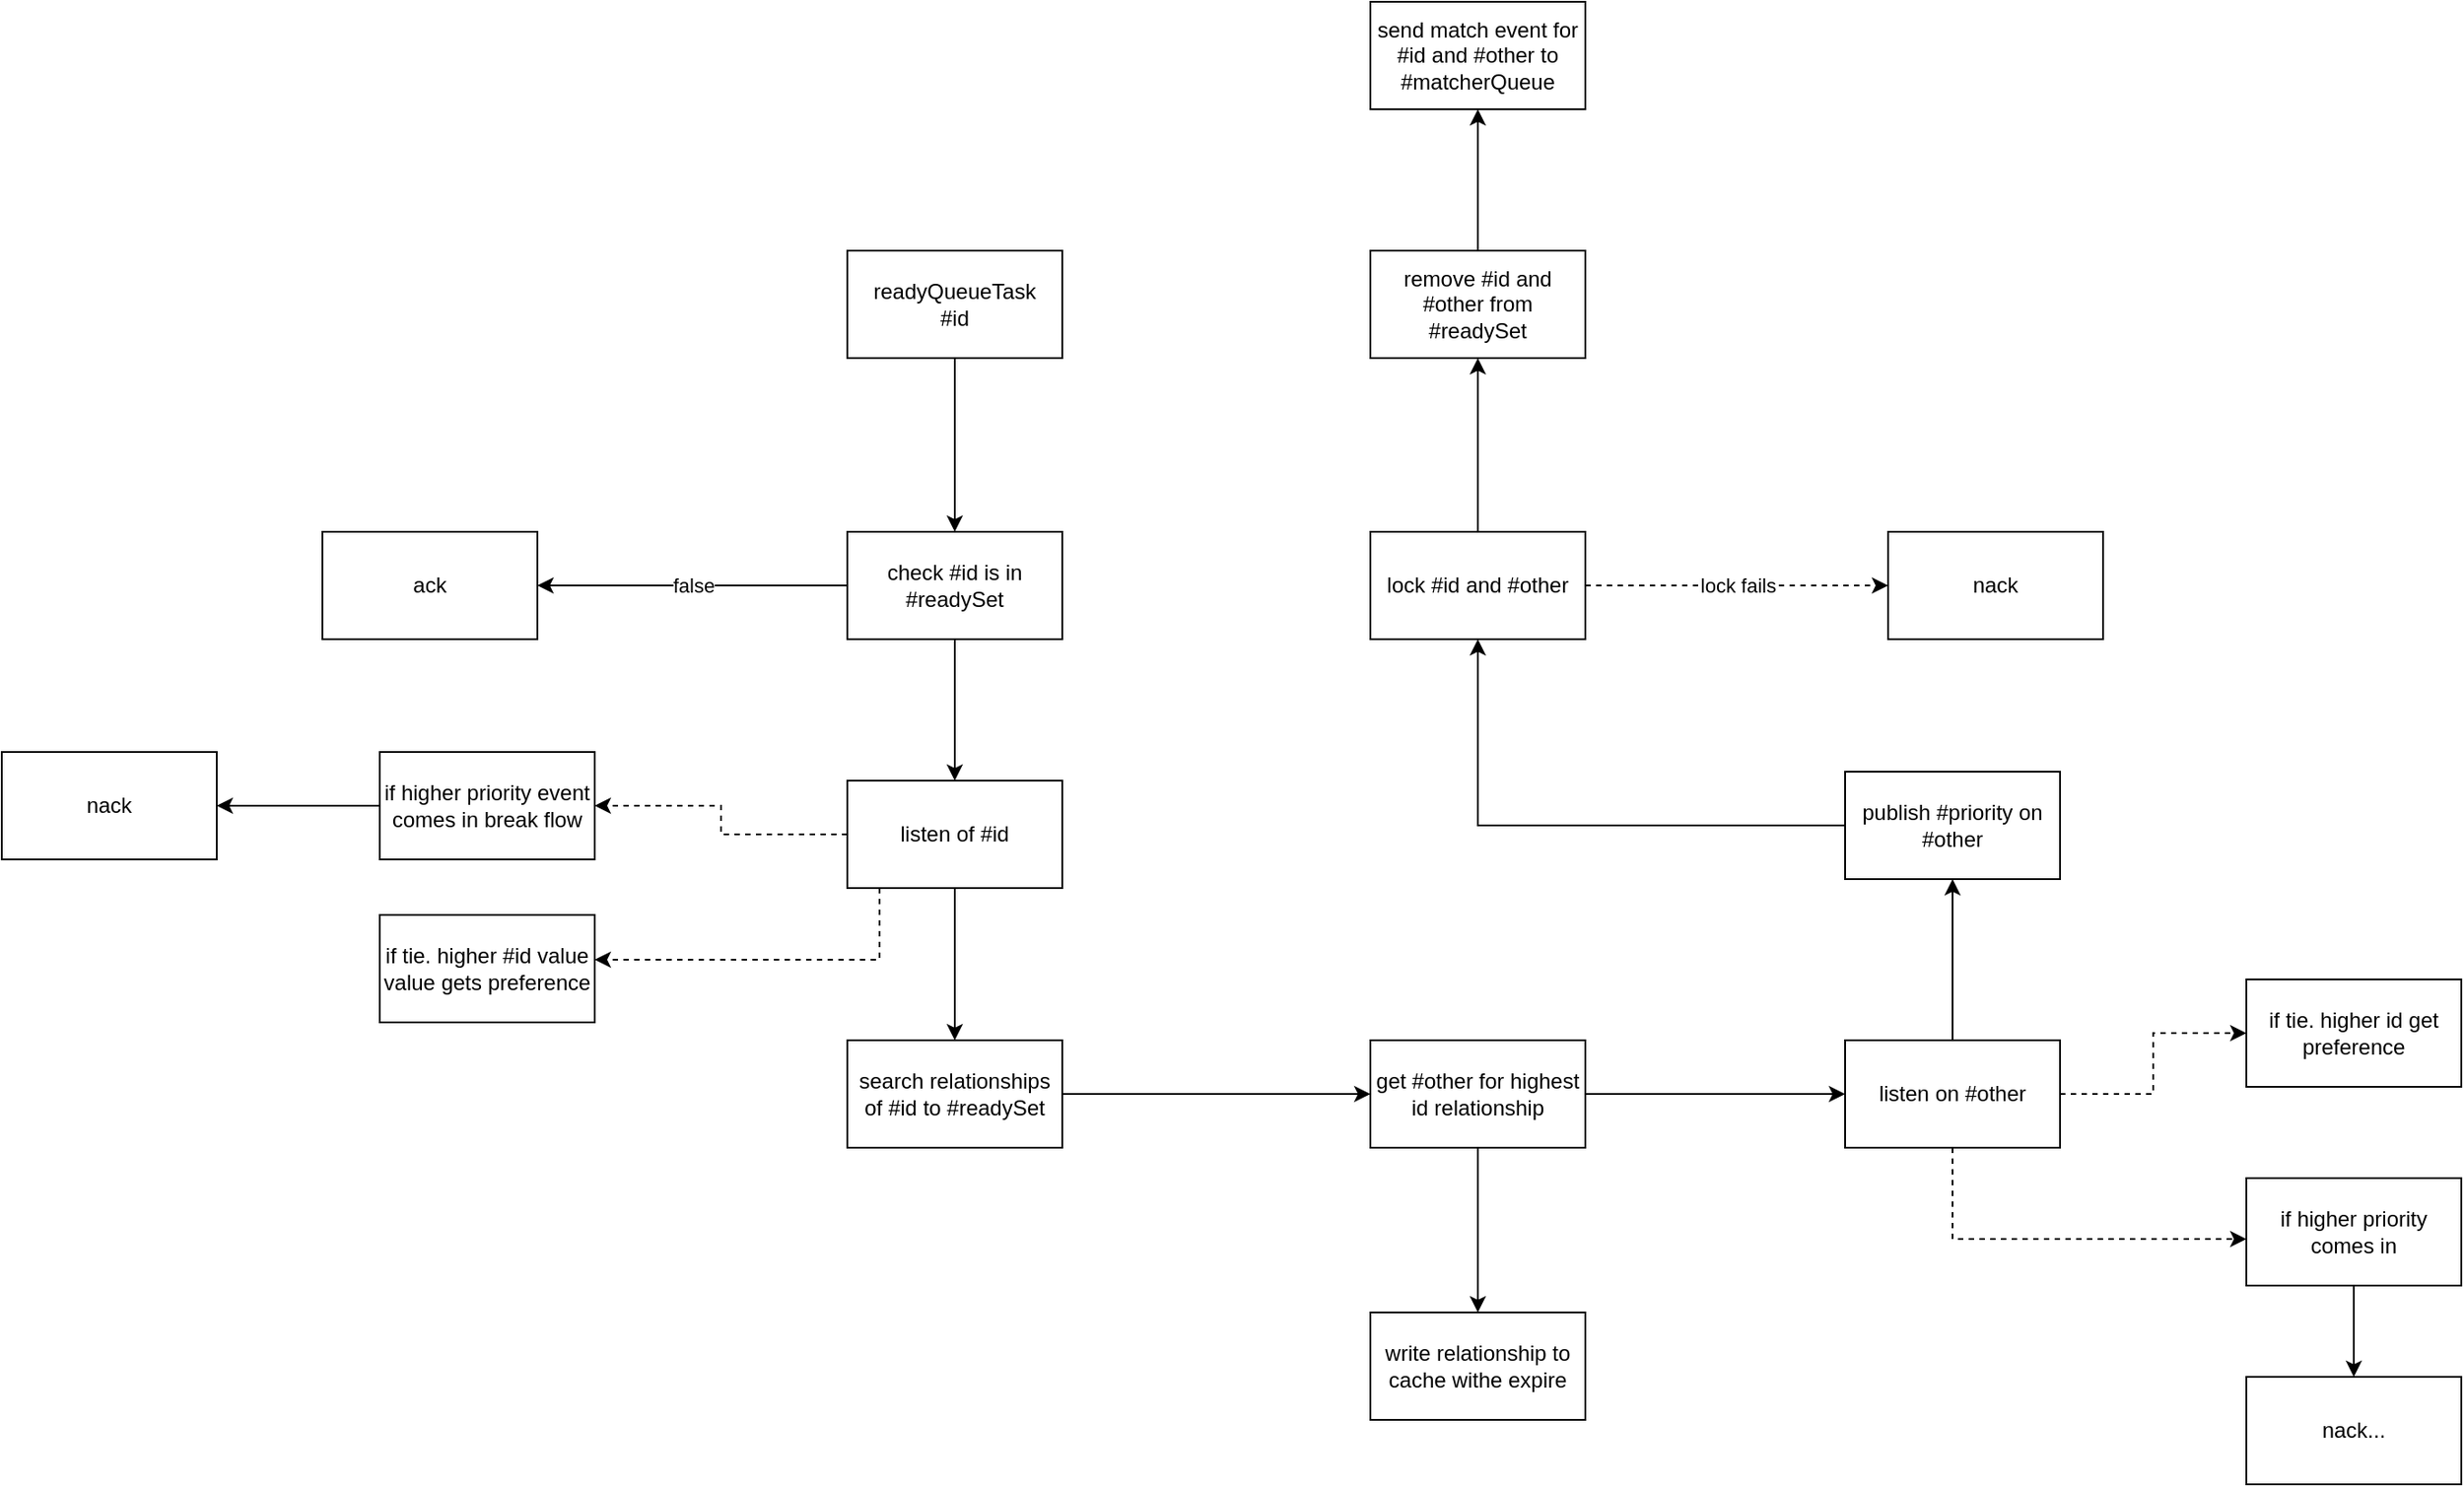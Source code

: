 <mxfile version="20.8.16" type="device"><diagram name="Page-1" id="Q6reIVscnHUJyhCGfdHe"><mxGraphModel dx="2190" dy="986" grid="0" gridSize="10" guides="1" tooltips="1" connect="1" arrows="1" fold="1" page="0" pageScale="1" pageWidth="850" pageHeight="1100" math="0" shadow="0"><root><mxCell id="0"/><mxCell id="1" parent="0"/><mxCell id="76TPjEIhWuSXCrwOgqnM-6" style="edgeStyle=orthogonalEdgeStyle;rounded=0;orthogonalLoop=1;jettySize=auto;html=1;" edge="1" parent="1" source="76TPjEIhWuSXCrwOgqnM-2" target="76TPjEIhWuSXCrwOgqnM-5"><mxGeometry relative="1" as="geometry"/></mxCell><mxCell id="76TPjEIhWuSXCrwOgqnM-2" value="readyQueueTask&lt;br&gt;#id" style="rounded=0;whiteSpace=wrap;html=1;" vertex="1" parent="1"><mxGeometry x="191" y="182" width="120" height="60" as="geometry"/></mxCell><mxCell id="76TPjEIhWuSXCrwOgqnM-11" style="edgeStyle=orthogonalEdgeStyle;rounded=0;orthogonalLoop=1;jettySize=auto;html=1;" edge="1" parent="1" source="76TPjEIhWuSXCrwOgqnM-3" target="76TPjEIhWuSXCrwOgqnM-10"><mxGeometry relative="1" as="geometry"/></mxCell><mxCell id="76TPjEIhWuSXCrwOgqnM-21" style="edgeStyle=orthogonalEdgeStyle;rounded=0;orthogonalLoop=1;jettySize=auto;html=1;dashed=1;" edge="1" parent="1" source="76TPjEIhWuSXCrwOgqnM-3" target="76TPjEIhWuSXCrwOgqnM-22"><mxGeometry relative="1" as="geometry"><mxPoint x="86.111" y="508" as="targetPoint"/></mxGeometry></mxCell><mxCell id="76TPjEIhWuSXCrwOgqnM-41" style="edgeStyle=orthogonalEdgeStyle;rounded=0;orthogonalLoop=1;jettySize=auto;html=1;dashed=1;" edge="1" parent="1" source="76TPjEIhWuSXCrwOgqnM-3" target="76TPjEIhWuSXCrwOgqnM-40"><mxGeometry relative="1" as="geometry"><Array as="points"><mxPoint x="209" y="578"/></Array></mxGeometry></mxCell><mxCell id="76TPjEIhWuSXCrwOgqnM-3" value="listen of #id" style="rounded=0;whiteSpace=wrap;html=1;" vertex="1" parent="1"><mxGeometry x="191" y="478" width="120" height="60" as="geometry"/></mxCell><mxCell id="76TPjEIhWuSXCrwOgqnM-7" style="edgeStyle=orthogonalEdgeStyle;rounded=0;orthogonalLoop=1;jettySize=auto;html=1;" edge="1" parent="1" source="76TPjEIhWuSXCrwOgqnM-5" target="76TPjEIhWuSXCrwOgqnM-3"><mxGeometry relative="1" as="geometry"/></mxCell><mxCell id="76TPjEIhWuSXCrwOgqnM-9" value="false" style="edgeStyle=orthogonalEdgeStyle;rounded=0;orthogonalLoop=1;jettySize=auto;html=1;" edge="1" parent="1" source="76TPjEIhWuSXCrwOgqnM-5" target="76TPjEIhWuSXCrwOgqnM-8"><mxGeometry relative="1" as="geometry"/></mxCell><mxCell id="76TPjEIhWuSXCrwOgqnM-5" value="check #id is in #readySet" style="rounded=0;whiteSpace=wrap;html=1;" vertex="1" parent="1"><mxGeometry x="191" y="339" width="120" height="60" as="geometry"/></mxCell><mxCell id="76TPjEIhWuSXCrwOgqnM-8" value="ack" style="rounded=0;whiteSpace=wrap;html=1;" vertex="1" parent="1"><mxGeometry x="-102" y="339" width="120" height="60" as="geometry"/></mxCell><mxCell id="76TPjEIhWuSXCrwOgqnM-13" style="edgeStyle=orthogonalEdgeStyle;rounded=0;orthogonalLoop=1;jettySize=auto;html=1;" edge="1" parent="1" source="76TPjEIhWuSXCrwOgqnM-10" target="76TPjEIhWuSXCrwOgqnM-14"><mxGeometry relative="1" as="geometry"><mxPoint x="478.111" y="653" as="targetPoint"/></mxGeometry></mxCell><mxCell id="76TPjEIhWuSXCrwOgqnM-10" value="search relationships of #id to #readySet" style="rounded=0;whiteSpace=wrap;html=1;" vertex="1" parent="1"><mxGeometry x="191" y="623" width="120" height="60" as="geometry"/></mxCell><mxCell id="76TPjEIhWuSXCrwOgqnM-25" style="edgeStyle=orthogonalEdgeStyle;rounded=0;orthogonalLoop=1;jettySize=auto;html=1;entryX=0;entryY=0.5;entryDx=0;entryDy=0;" edge="1" parent="1" source="76TPjEIhWuSXCrwOgqnM-14" target="76TPjEIhWuSXCrwOgqnM-24"><mxGeometry relative="1" as="geometry"/></mxCell><mxCell id="76TPjEIhWuSXCrwOgqnM-39" style="edgeStyle=orthogonalEdgeStyle;rounded=0;orthogonalLoop=1;jettySize=auto;html=1;" edge="1" parent="1" source="76TPjEIhWuSXCrwOgqnM-14" target="76TPjEIhWuSXCrwOgqnM-38"><mxGeometry relative="1" as="geometry"/></mxCell><mxCell id="76TPjEIhWuSXCrwOgqnM-14" value="get #other for highest id relationship" style="rounded=0;whiteSpace=wrap;html=1;" vertex="1" parent="1"><mxGeometry x="483" y="623" width="120" height="60" as="geometry"/></mxCell><mxCell id="76TPjEIhWuSXCrwOgqnM-18" style="edgeStyle=orthogonalEdgeStyle;rounded=0;orthogonalLoop=1;jettySize=auto;html=1;" edge="1" parent="1" source="76TPjEIhWuSXCrwOgqnM-15" target="76TPjEIhWuSXCrwOgqnM-17"><mxGeometry relative="1" as="geometry"/></mxCell><mxCell id="76TPjEIhWuSXCrwOgqnM-46" value="lock fails" style="edgeStyle=orthogonalEdgeStyle;rounded=0;orthogonalLoop=1;jettySize=auto;html=1;dashed=1;" edge="1" parent="1" source="76TPjEIhWuSXCrwOgqnM-15" target="76TPjEIhWuSXCrwOgqnM-45"><mxGeometry relative="1" as="geometry"/></mxCell><mxCell id="76TPjEIhWuSXCrwOgqnM-15" value="lock #id and #other" style="rounded=0;whiteSpace=wrap;html=1;" vertex="1" parent="1"><mxGeometry x="483" y="339" width="120" height="60" as="geometry"/></mxCell><mxCell id="76TPjEIhWuSXCrwOgqnM-20" style="edgeStyle=orthogonalEdgeStyle;rounded=0;orthogonalLoop=1;jettySize=auto;html=1;entryX=0.5;entryY=1;entryDx=0;entryDy=0;" edge="1" parent="1" source="76TPjEIhWuSXCrwOgqnM-17" target="76TPjEIhWuSXCrwOgqnM-19"><mxGeometry relative="1" as="geometry"/></mxCell><mxCell id="76TPjEIhWuSXCrwOgqnM-17" value="remove #id and #other from #readySet" style="rounded=0;whiteSpace=wrap;html=1;" vertex="1" parent="1"><mxGeometry x="483" y="182" width="120" height="60" as="geometry"/></mxCell><mxCell id="76TPjEIhWuSXCrwOgqnM-19" value="send match event for #id and #other to #matcherQueue" style="rounded=0;whiteSpace=wrap;html=1;" vertex="1" parent="1"><mxGeometry x="483" y="43" width="120" height="60" as="geometry"/></mxCell><mxCell id="76TPjEIhWuSXCrwOgqnM-30" style="edgeStyle=orthogonalEdgeStyle;rounded=0;orthogonalLoop=1;jettySize=auto;html=1;" edge="1" parent="1" source="76TPjEIhWuSXCrwOgqnM-22"><mxGeometry relative="1" as="geometry"><mxPoint x="-161" y="492" as="targetPoint"/></mxGeometry></mxCell><mxCell id="76TPjEIhWuSXCrwOgqnM-22" value="if higher priority event comes in break flow" style="rounded=0;whiteSpace=wrap;html=1;" vertex="1" parent="1"><mxGeometry x="-70" y="462" width="120" height="60" as="geometry"/></mxCell><mxCell id="76TPjEIhWuSXCrwOgqnM-28" style="edgeStyle=orthogonalEdgeStyle;rounded=0;orthogonalLoop=1;jettySize=auto;html=1;" edge="1" parent="1" source="76TPjEIhWuSXCrwOgqnM-24" target="76TPjEIhWuSXCrwOgqnM-27"><mxGeometry relative="1" as="geometry"/></mxCell><mxCell id="76TPjEIhWuSXCrwOgqnM-42" style="edgeStyle=orthogonalEdgeStyle;rounded=0;orthogonalLoop=1;jettySize=auto;html=1;dashed=1;" edge="1" parent="1" source="76TPjEIhWuSXCrwOgqnM-24" target="76TPjEIhWuSXCrwOgqnM-33"><mxGeometry relative="1" as="geometry"><Array as="points"><mxPoint x="808" y="734"/></Array></mxGeometry></mxCell><mxCell id="76TPjEIhWuSXCrwOgqnM-44" style="edgeStyle=orthogonalEdgeStyle;rounded=0;orthogonalLoop=1;jettySize=auto;html=1;dashed=1;" edge="1" parent="1" source="76TPjEIhWuSXCrwOgqnM-24" target="76TPjEIhWuSXCrwOgqnM-43"><mxGeometry relative="1" as="geometry"/></mxCell><mxCell id="76TPjEIhWuSXCrwOgqnM-24" value="listen on #other" style="rounded=0;whiteSpace=wrap;html=1;" vertex="1" parent="1"><mxGeometry x="748" y="623" width="120" height="60" as="geometry"/></mxCell><mxCell id="76TPjEIhWuSXCrwOgqnM-29" style="edgeStyle=orthogonalEdgeStyle;rounded=0;orthogonalLoop=1;jettySize=auto;html=1;" edge="1" parent="1" source="76TPjEIhWuSXCrwOgqnM-27" target="76TPjEIhWuSXCrwOgqnM-15"><mxGeometry relative="1" as="geometry"/></mxCell><mxCell id="76TPjEIhWuSXCrwOgqnM-27" value="publish #priority on #other" style="rounded=0;whiteSpace=wrap;html=1;" vertex="1" parent="1"><mxGeometry x="748" y="473" width="120" height="60" as="geometry"/></mxCell><mxCell id="76TPjEIhWuSXCrwOgqnM-34" style="edgeStyle=orthogonalEdgeStyle;rounded=0;orthogonalLoop=1;jettySize=auto;html=1;" edge="1" parent="1" source="76TPjEIhWuSXCrwOgqnM-33" target="76TPjEIhWuSXCrwOgqnM-36"><mxGeometry relative="1" as="geometry"><mxPoint x="1032" y="810.556" as="targetPoint"/></mxGeometry></mxCell><mxCell id="76TPjEIhWuSXCrwOgqnM-33" value="if higher priority comes in" style="rounded=0;whiteSpace=wrap;html=1;" vertex="1" parent="1"><mxGeometry x="972" y="700" width="120" height="60" as="geometry"/></mxCell><mxCell id="76TPjEIhWuSXCrwOgqnM-36" value="nack..." style="rounded=0;whiteSpace=wrap;html=1;" vertex="1" parent="1"><mxGeometry x="972" y="811" width="120" height="60" as="geometry"/></mxCell><mxCell id="76TPjEIhWuSXCrwOgqnM-37" value="nack" style="rounded=0;whiteSpace=wrap;html=1;" vertex="1" parent="1"><mxGeometry x="-281" y="462" width="120" height="60" as="geometry"/></mxCell><mxCell id="76TPjEIhWuSXCrwOgqnM-38" value="write relationship to cache withe expire" style="rounded=0;whiteSpace=wrap;html=1;" vertex="1" parent="1"><mxGeometry x="483" y="775" width="120" height="60" as="geometry"/></mxCell><mxCell id="76TPjEIhWuSXCrwOgqnM-40" value="if tie. higher #id value value gets preference" style="rounded=0;whiteSpace=wrap;html=1;" vertex="1" parent="1"><mxGeometry x="-70" y="553" width="120" height="60" as="geometry"/></mxCell><mxCell id="76TPjEIhWuSXCrwOgqnM-43" value="if tie. higher id get preference" style="rounded=0;whiteSpace=wrap;html=1;" vertex="1" parent="1"><mxGeometry x="972" y="589" width="120" height="60" as="geometry"/></mxCell><mxCell id="76TPjEIhWuSXCrwOgqnM-45" value="nack" style="rounded=0;whiteSpace=wrap;html=1;" vertex="1" parent="1"><mxGeometry x="772" y="339" width="120" height="60" as="geometry"/></mxCell></root></mxGraphModel></diagram></mxfile>